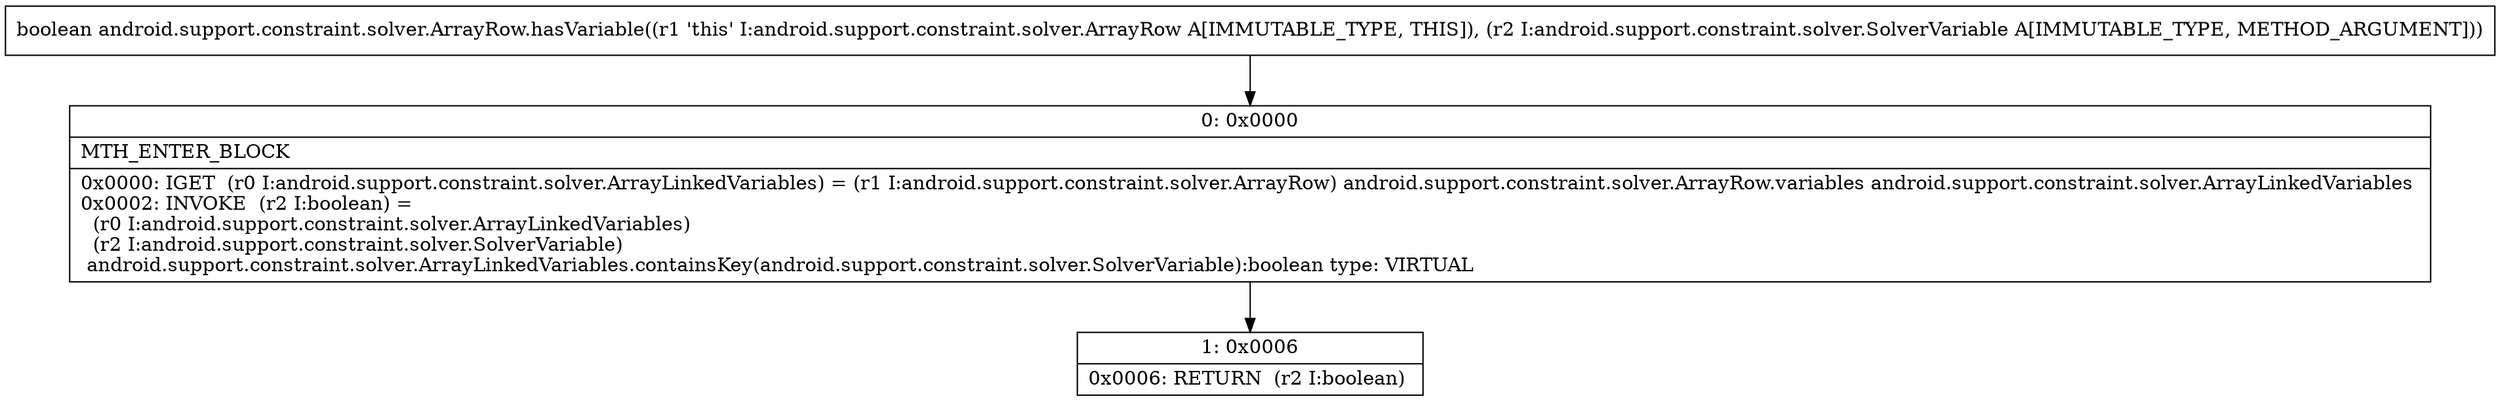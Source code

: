 digraph "CFG forandroid.support.constraint.solver.ArrayRow.hasVariable(Landroid\/support\/constraint\/solver\/SolverVariable;)Z" {
Node_0 [shape=record,label="{0\:\ 0x0000|MTH_ENTER_BLOCK\l|0x0000: IGET  (r0 I:android.support.constraint.solver.ArrayLinkedVariables) = (r1 I:android.support.constraint.solver.ArrayRow) android.support.constraint.solver.ArrayRow.variables android.support.constraint.solver.ArrayLinkedVariables \l0x0002: INVOKE  (r2 I:boolean) = \l  (r0 I:android.support.constraint.solver.ArrayLinkedVariables)\l  (r2 I:android.support.constraint.solver.SolverVariable)\l android.support.constraint.solver.ArrayLinkedVariables.containsKey(android.support.constraint.solver.SolverVariable):boolean type: VIRTUAL \l}"];
Node_1 [shape=record,label="{1\:\ 0x0006|0x0006: RETURN  (r2 I:boolean) \l}"];
MethodNode[shape=record,label="{boolean android.support.constraint.solver.ArrayRow.hasVariable((r1 'this' I:android.support.constraint.solver.ArrayRow A[IMMUTABLE_TYPE, THIS]), (r2 I:android.support.constraint.solver.SolverVariable A[IMMUTABLE_TYPE, METHOD_ARGUMENT])) }"];
MethodNode -> Node_0;
Node_0 -> Node_1;
}

